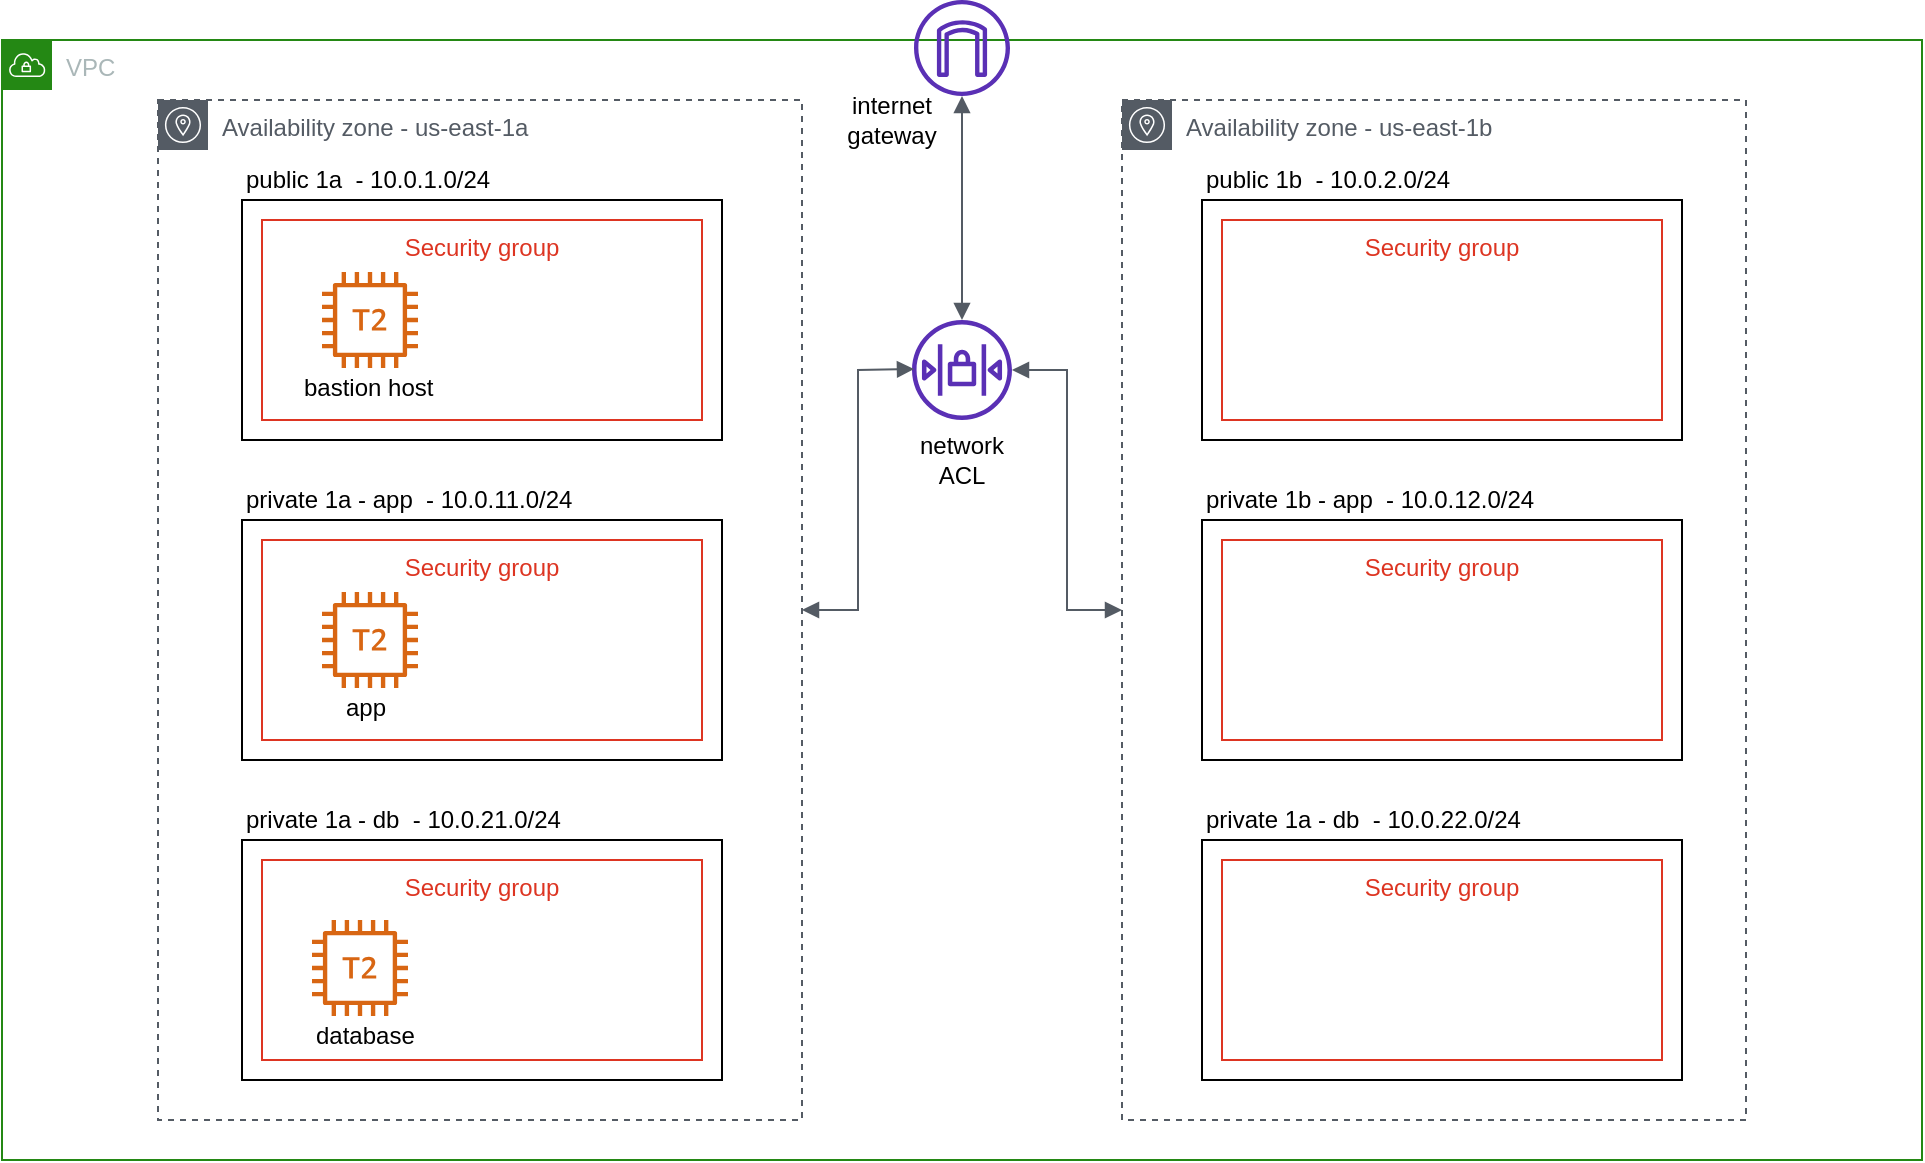 <mxfile version="13.1.3" type="device"><diagram id="Ht1M8jgEwFfnCIfOTk4-" name="Page-1"><mxGraphModel dx="1168" dy="467" grid="1" gridSize="10" guides="1" tooltips="1" connect="1" arrows="1" fold="1" page="1" pageScale="1" pageWidth="1169" pageHeight="827" background="#FFFFFF" math="0" shadow="0"><root><mxCell id="0"/><mxCell id="1" parent="0"/><mxCell id="gvDBt9RFouqDH1WWMpCA-32" value="Availability zone - us-east-1b" style="outlineConnect=0;gradientColor=none;html=1;whiteSpace=wrap;fontSize=12;fontStyle=0;shape=mxgraph.aws4.group;grIcon=mxgraph.aws4.group_availability_zone;strokeColor=#545B64;fillColor=none;verticalAlign=top;align=left;spacingLeft=30;fontColor=#545B64;dashed=1;" vertex="1" parent="1"><mxGeometry x="680" y="70" width="312" height="510" as="geometry"/></mxCell><mxCell id="gvDBt9RFouqDH1WWMpCA-18" value="VPC" style="points=[[0,0],[0.25,0],[0.5,0],[0.75,0],[1,0],[1,0.25],[1,0.5],[1,0.75],[1,1],[0.75,1],[0.5,1],[0.25,1],[0,1],[0,0.75],[0,0.5],[0,0.25]];outlineConnect=0;gradientColor=none;html=1;whiteSpace=wrap;fontSize=12;fontStyle=0;shape=mxgraph.aws4.group;grIcon=mxgraph.aws4.group_vpc;strokeColor=#248814;fillColor=none;verticalAlign=top;align=left;spacingLeft=30;fontColor=#AAB7B8;dashed=0;" vertex="1" parent="1"><mxGeometry x="120" y="40" width="960" height="560" as="geometry"/></mxCell><mxCell id="gvDBt9RFouqDH1WWMpCA-30" value="Availability zone - us-east-1a" style="outlineConnect=0;gradientColor=none;html=1;whiteSpace=wrap;fontSize=12;fontStyle=0;shape=mxgraph.aws4.group;grIcon=mxgraph.aws4.group_availability_zone;strokeColor=#545B64;fillColor=none;verticalAlign=top;align=left;spacingLeft=30;fontColor=#545B64;dashed=1;" vertex="1" parent="1"><mxGeometry x="198" y="70" width="322" height="510" as="geometry"/></mxCell><mxCell id="gvDBt9RFouqDH1WWMpCA-2" value="" style="rounded=0;whiteSpace=wrap;html=1;fillColor=none;" vertex="1" parent="1"><mxGeometry x="240" y="120" width="240" height="120" as="geometry"/></mxCell><mxCell id="gvDBt9RFouqDH1WWMpCA-16" value="Security group" style="fillColor=none;strokeColor=#DD3522;verticalAlign=top;fontStyle=0;fontColor=#DD3522;" vertex="1" parent="1"><mxGeometry x="250" y="130" width="220" height="100" as="geometry"/></mxCell><mxCell id="gvDBt9RFouqDH1WWMpCA-1" value="" style="outlineConnect=0;fontColor=#232F3E;gradientColor=none;fillColor=#D86613;strokeColor=none;dashed=0;verticalLabelPosition=bottom;verticalAlign=top;align=center;html=1;fontSize=12;fontStyle=0;aspect=fixed;pointerEvents=1;shape=mxgraph.aws4.t2_instance;" vertex="1" parent="1"><mxGeometry x="280" y="156" width="48" height="48" as="geometry"/></mxCell><mxCell id="gvDBt9RFouqDH1WWMpCA-5" value="" style="rounded=0;whiteSpace=wrap;html=1;fillColor=none;" vertex="1" parent="1"><mxGeometry x="240" y="280" width="240" height="120" as="geometry"/></mxCell><mxCell id="gvDBt9RFouqDH1WWMpCA-6" value="" style="rounded=0;whiteSpace=wrap;html=1;fillColor=none;" vertex="1" parent="1"><mxGeometry x="240" y="440" width="240" height="120" as="geometry"/></mxCell><mxCell id="gvDBt9RFouqDH1WWMpCA-7" value="public 1a&amp;nbsp; - 10.0.1.0/24" style="text;html=1;strokeColor=none;fillColor=none;align=left;verticalAlign=middle;whiteSpace=wrap;rounded=0;" vertex="1" parent="1"><mxGeometry x="240" y="100" width="150" height="20" as="geometry"/></mxCell><mxCell id="gvDBt9RFouqDH1WWMpCA-8" value="private 1a - app&amp;nbsp; - 10.0.11.0/24" style="text;html=1;strokeColor=none;fillColor=none;align=left;verticalAlign=middle;whiteSpace=wrap;rounded=0;" vertex="1" parent="1"><mxGeometry x="240" y="260" width="170" height="20" as="geometry"/></mxCell><mxCell id="gvDBt9RFouqDH1WWMpCA-9" value="private 1a - db&amp;nbsp; - 10.0.21.0/24" style="text;html=1;strokeColor=none;fillColor=none;align=left;verticalAlign=middle;whiteSpace=wrap;rounded=0;" vertex="1" parent="1"><mxGeometry x="240" y="420" width="190" height="20" as="geometry"/></mxCell><mxCell id="gvDBt9RFouqDH1WWMpCA-10" value="bastion host" style="text;html=1;strokeColor=none;fillColor=none;align=left;verticalAlign=middle;whiteSpace=wrap;rounded=0;" vertex="1" parent="1"><mxGeometry x="269" y="204" width="70" height="20" as="geometry"/></mxCell><mxCell id="gvDBt9RFouqDH1WWMpCA-11" value="" style="outlineConnect=0;fontColor=#232F3E;gradientColor=none;fillColor=#5A30B5;strokeColor=none;dashed=0;verticalLabelPosition=bottom;verticalAlign=top;align=center;html=1;fontSize=12;fontStyle=0;aspect=fixed;pointerEvents=1;shape=mxgraph.aws4.network_access_control_list;" vertex="1" parent="1"><mxGeometry x="575" y="180" width="50" height="50" as="geometry"/></mxCell><mxCell id="gvDBt9RFouqDH1WWMpCA-12" value="" style="outlineConnect=0;fontColor=#232F3E;gradientColor=none;fillColor=#5A30B5;strokeColor=none;dashed=0;verticalLabelPosition=bottom;verticalAlign=top;align=center;html=1;fontSize=12;fontStyle=0;aspect=fixed;pointerEvents=1;shape=mxgraph.aws4.internet_gateway;" vertex="1" parent="1"><mxGeometry x="576" y="20" width="48" height="48" as="geometry"/></mxCell><mxCell id="gvDBt9RFouqDH1WWMpCA-17" value="Security group" style="fillColor=none;strokeColor=#DD3522;verticalAlign=top;fontStyle=0;fontColor=#DD3522;" vertex="1" parent="1"><mxGeometry x="250" y="290" width="220" height="100" as="geometry"/></mxCell><mxCell id="gvDBt9RFouqDH1WWMpCA-19" value="Security group" style="fillColor=none;strokeColor=#DD3522;verticalAlign=top;fontStyle=0;fontColor=#DD3522;" vertex="1" parent="1"><mxGeometry x="250" y="450" width="220" height="100" as="geometry"/></mxCell><mxCell id="gvDBt9RFouqDH1WWMpCA-22" value="" style="rounded=0;whiteSpace=wrap;html=1;fillColor=none;" vertex="1" parent="1"><mxGeometry x="720" y="120" width="240" height="120" as="geometry"/></mxCell><mxCell id="gvDBt9RFouqDH1WWMpCA-24" value="public 1b&amp;nbsp; - 10.0.2.0/24" style="text;html=1;strokeColor=none;fillColor=none;align=left;verticalAlign=middle;whiteSpace=wrap;rounded=0;" vertex="1" parent="1"><mxGeometry x="720" y="100" width="150" height="20" as="geometry"/></mxCell><mxCell id="gvDBt9RFouqDH1WWMpCA-26" value="Security group" style="fillColor=none;strokeColor=#DD3522;verticalAlign=top;fontStyle=0;fontColor=#DD3522;" vertex="1" parent="1"><mxGeometry x="730" y="130" width="220" height="100" as="geometry"/></mxCell><mxCell id="gvDBt9RFouqDH1WWMpCA-27" value="" style="rounded=0;whiteSpace=wrap;html=1;fillColor=none;" vertex="1" parent="1"><mxGeometry x="720" y="280" width="240" height="120" as="geometry"/></mxCell><mxCell id="gvDBt9RFouqDH1WWMpCA-28" value="private 1b - app&amp;nbsp; - 10.0.12.0/24" style="text;html=1;strokeColor=none;fillColor=none;align=left;verticalAlign=middle;whiteSpace=wrap;rounded=0;" vertex="1" parent="1"><mxGeometry x="720" y="260" width="180" height="20" as="geometry"/></mxCell><mxCell id="gvDBt9RFouqDH1WWMpCA-29" value="Security group" style="fillColor=none;strokeColor=#DD3522;verticalAlign=top;fontStyle=0;fontColor=#DD3522;" vertex="1" parent="1"><mxGeometry x="730" y="290" width="220" height="100" as="geometry"/></mxCell><mxCell id="gvDBt9RFouqDH1WWMpCA-33" value="" style="rounded=0;whiteSpace=wrap;html=1;fillColor=none;" vertex="1" parent="1"><mxGeometry x="720" y="440" width="240" height="120" as="geometry"/></mxCell><mxCell id="gvDBt9RFouqDH1WWMpCA-34" value="private 1a - db&amp;nbsp; - 10.0.22.0/24" style="text;html=1;strokeColor=none;fillColor=none;align=left;verticalAlign=middle;whiteSpace=wrap;rounded=0;" vertex="1" parent="1"><mxGeometry x="720" y="420" width="190" height="20" as="geometry"/></mxCell><mxCell id="gvDBt9RFouqDH1WWMpCA-35" value="Security group" style="fillColor=none;strokeColor=#DD3522;verticalAlign=top;fontStyle=0;fontColor=#DD3522;" vertex="1" parent="1"><mxGeometry x="730" y="450" width="220" height="100" as="geometry"/></mxCell><mxCell id="gvDBt9RFouqDH1WWMpCA-36" value="" style="outlineConnect=0;fontColor=#232F3E;gradientColor=none;fillColor=#D86613;strokeColor=none;dashed=0;verticalLabelPosition=bottom;verticalAlign=top;align=center;html=1;fontSize=12;fontStyle=0;aspect=fixed;pointerEvents=1;shape=mxgraph.aws4.t2_instance;" vertex="1" parent="1"><mxGeometry x="280" y="316" width="48" height="48" as="geometry"/></mxCell><mxCell id="gvDBt9RFouqDH1WWMpCA-37" value="app" style="text;html=1;strokeColor=none;fillColor=none;align=left;verticalAlign=middle;whiteSpace=wrap;rounded=0;" vertex="1" parent="1"><mxGeometry x="290" y="364" width="70" height="20" as="geometry"/></mxCell><mxCell id="gvDBt9RFouqDH1WWMpCA-38" value="" style="outlineConnect=0;fontColor=#232F3E;gradientColor=none;fillColor=#D86613;strokeColor=none;dashed=0;verticalLabelPosition=bottom;verticalAlign=top;align=center;html=1;fontSize=12;fontStyle=0;aspect=fixed;pointerEvents=1;shape=mxgraph.aws4.t2_instance;" vertex="1" parent="1"><mxGeometry x="275" y="480" width="48" height="48" as="geometry"/></mxCell><mxCell id="gvDBt9RFouqDH1WWMpCA-39" value="database" style="text;html=1;strokeColor=none;fillColor=none;align=left;verticalAlign=middle;whiteSpace=wrap;rounded=0;" vertex="1" parent="1"><mxGeometry x="275" y="528" width="70" height="20" as="geometry"/></mxCell><mxCell id="gvDBt9RFouqDH1WWMpCA-41" value="" style="edgeStyle=orthogonalEdgeStyle;html=1;endArrow=block;elbow=vertical;startArrow=block;startFill=1;endFill=1;strokeColor=#545B64;rounded=0;" edge="1" parent="1" source="gvDBt9RFouqDH1WWMpCA-12" target="gvDBt9RFouqDH1WWMpCA-11"><mxGeometry width="100" relative="1" as="geometry"><mxPoint x="600" y="80" as="sourcePoint"/><mxPoint x="700" y="80" as="targetPoint"/></mxGeometry></mxCell><mxCell id="gvDBt9RFouqDH1WWMpCA-42" value="" style="edgeStyle=orthogonalEdgeStyle;html=1;endArrow=block;elbow=vertical;startArrow=block;startFill=1;endFill=1;strokeColor=#545B64;rounded=0;" edge="1" parent="1" source="gvDBt9RFouqDH1WWMpCA-30"><mxGeometry width="100" relative="1" as="geometry"><mxPoint x="476" y="204.5" as="sourcePoint"/><mxPoint x="576" y="204.5" as="targetPoint"/></mxGeometry></mxCell><mxCell id="gvDBt9RFouqDH1WWMpCA-43" value="" style="edgeStyle=orthogonalEdgeStyle;html=1;endArrow=block;elbow=vertical;startArrow=block;startFill=1;endFill=1;strokeColor=#545B64;rounded=0;" edge="1" parent="1" source="gvDBt9RFouqDH1WWMpCA-32" target="gvDBt9RFouqDH1WWMpCA-11"><mxGeometry width="100" relative="1" as="geometry"><mxPoint x="530" y="335" as="sourcePoint"/><mxPoint x="586" y="214.5" as="targetPoint"/></mxGeometry></mxCell><mxCell id="gvDBt9RFouqDH1WWMpCA-45" value="internet gateway" style="text;html=1;strokeColor=none;fillColor=none;align=center;verticalAlign=middle;whiteSpace=wrap;rounded=0;" vertex="1" parent="1"><mxGeometry x="545" y="70" width="40" height="20" as="geometry"/></mxCell><mxCell id="gvDBt9RFouqDH1WWMpCA-47" value="network ACL" style="text;html=1;strokeColor=none;fillColor=none;align=center;verticalAlign=middle;whiteSpace=wrap;rounded=0;" vertex="1" parent="1"><mxGeometry x="580" y="240" width="40" height="20" as="geometry"/></mxCell></root></mxGraphModel></diagram></mxfile>